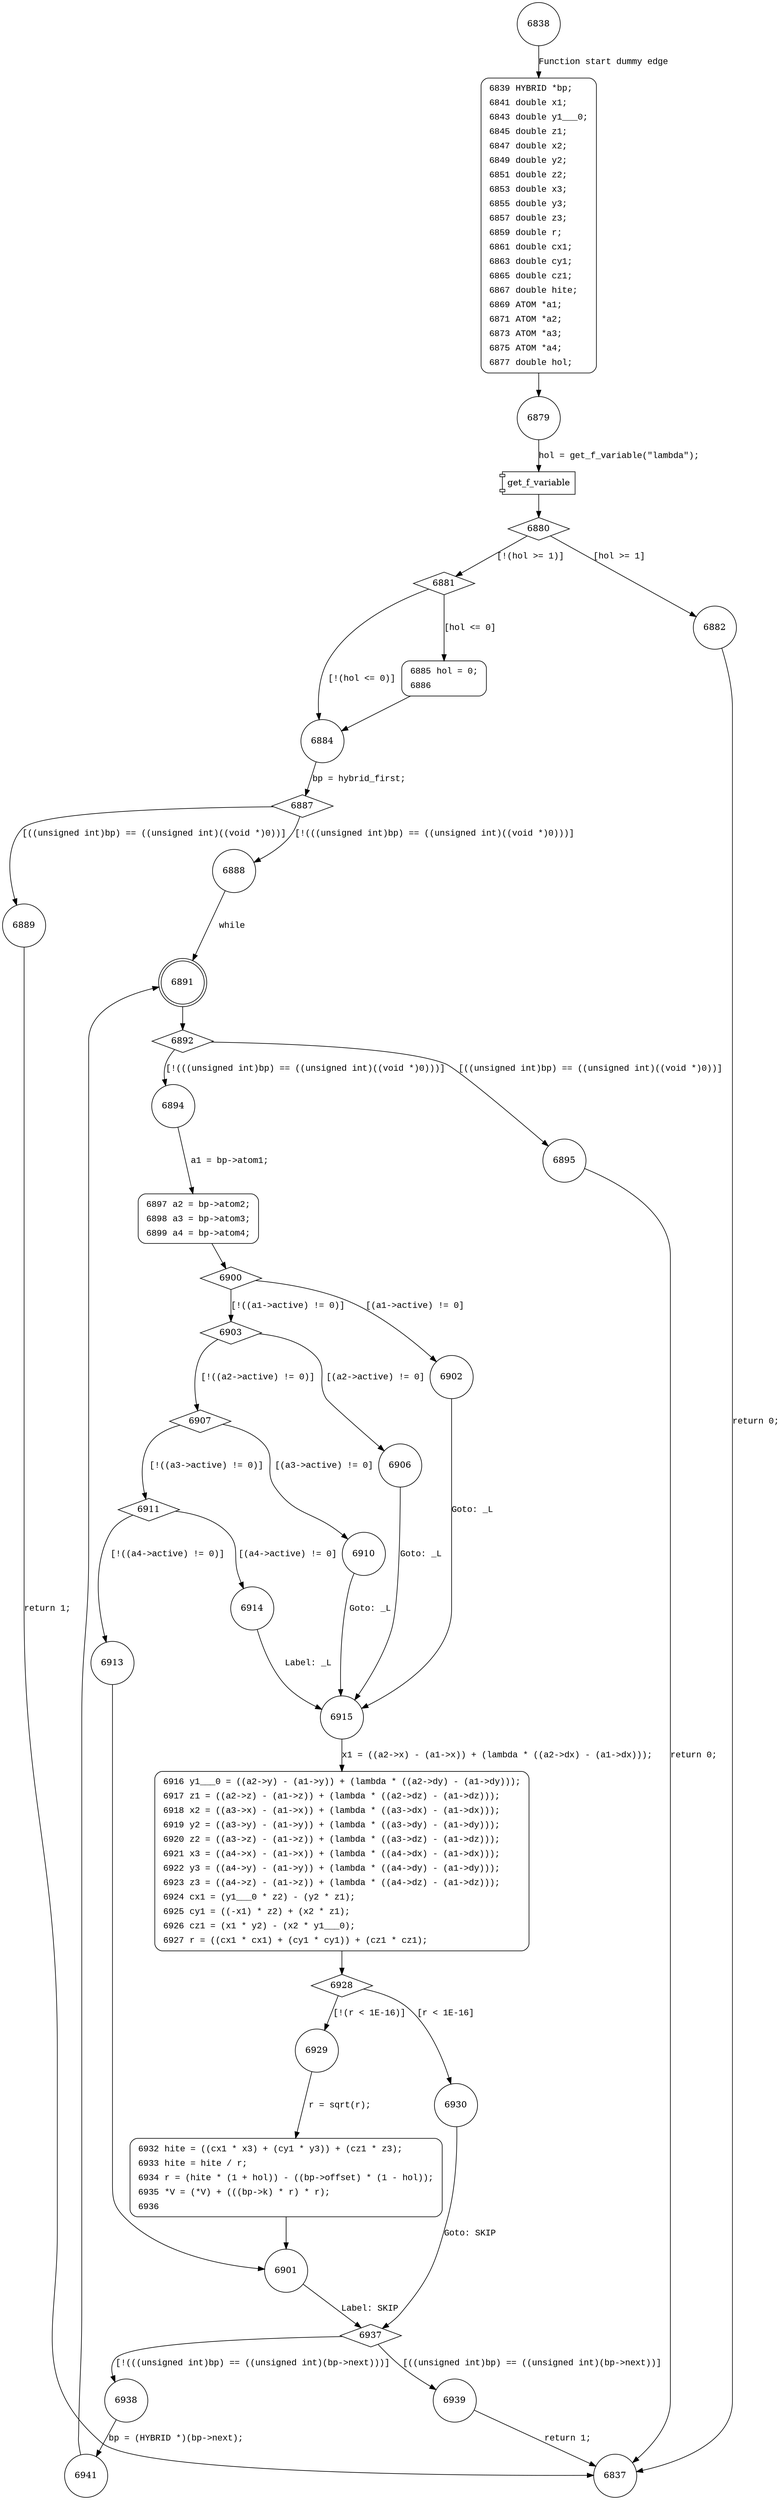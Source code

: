digraph v_ho_hybrid {
6838 [shape="circle"]
6839 [shape="circle"]
6879 [shape="circle"]
6880 [shape="diamond"]
6881 [shape="diamond"]
6882 [shape="circle"]
6884 [shape="circle"]
6885 [shape="circle"]
6887 [shape="diamond"]
6888 [shape="circle"]
6889 [shape="circle"]
6891 [shape="doublecircle"]
6892 [shape="diamond"]
6894 [shape="circle"]
6895 [shape="circle"]
6897 [shape="circle"]
6900 [shape="diamond"]
6903 [shape="diamond"]
6902 [shape="circle"]
6915 [shape="circle"]
6916 [shape="circle"]
6928 [shape="diamond"]
6929 [shape="circle"]
6930 [shape="circle"]
6937 [shape="diamond"]
6938 [shape="circle"]
6939 [shape="circle"]
6941 [shape="circle"]
6932 [shape="circle"]
6901 [shape="circle"]
6907 [shape="diamond"]
6906 [shape="circle"]
6911 [shape="diamond"]
6910 [shape="circle"]
6913 [shape="circle"]
6914 [shape="circle"]
6837 [shape="circle"]
6839 [style="filled,bold" penwidth="1" fillcolor="white" fontname="Courier New" shape="Mrecord" label=<<table border="0" cellborder="0" cellpadding="3" bgcolor="white"><tr><td align="right">6839</td><td align="left">HYBRID *bp;</td></tr><tr><td align="right">6841</td><td align="left">double x1;</td></tr><tr><td align="right">6843</td><td align="left">double y1___0;</td></tr><tr><td align="right">6845</td><td align="left">double z1;</td></tr><tr><td align="right">6847</td><td align="left">double x2;</td></tr><tr><td align="right">6849</td><td align="left">double y2;</td></tr><tr><td align="right">6851</td><td align="left">double z2;</td></tr><tr><td align="right">6853</td><td align="left">double x3;</td></tr><tr><td align="right">6855</td><td align="left">double y3;</td></tr><tr><td align="right">6857</td><td align="left">double z3;</td></tr><tr><td align="right">6859</td><td align="left">double r;</td></tr><tr><td align="right">6861</td><td align="left">double cx1;</td></tr><tr><td align="right">6863</td><td align="left">double cy1;</td></tr><tr><td align="right">6865</td><td align="left">double cz1;</td></tr><tr><td align="right">6867</td><td align="left">double hite;</td></tr><tr><td align="right">6869</td><td align="left">ATOM *a1;</td></tr><tr><td align="right">6871</td><td align="left">ATOM *a2;</td></tr><tr><td align="right">6873</td><td align="left">ATOM *a3;</td></tr><tr><td align="right">6875</td><td align="left">ATOM *a4;</td></tr><tr><td align="right">6877</td><td align="left">double hol;</td></tr></table>>]
6839 -> 6879[label=""]
6885 [style="filled,bold" penwidth="1" fillcolor="white" fontname="Courier New" shape="Mrecord" label=<<table border="0" cellborder="0" cellpadding="3" bgcolor="white"><tr><td align="right">6885</td><td align="left">hol = 0;</td></tr><tr><td align="right">6886</td><td align="left"></td></tr></table>>]
6885 -> 6884[label=""]
6897 [style="filled,bold" penwidth="1" fillcolor="white" fontname="Courier New" shape="Mrecord" label=<<table border="0" cellborder="0" cellpadding="3" bgcolor="white"><tr><td align="right">6897</td><td align="left">a2 = bp-&gt;atom2;</td></tr><tr><td align="right">6898</td><td align="left">a3 = bp-&gt;atom3;</td></tr><tr><td align="right">6899</td><td align="left">a4 = bp-&gt;atom4;</td></tr></table>>]
6897 -> 6900[label=""]
6916 [style="filled,bold" penwidth="1" fillcolor="white" fontname="Courier New" shape="Mrecord" label=<<table border="0" cellborder="0" cellpadding="3" bgcolor="white"><tr><td align="right">6916</td><td align="left">y1___0 = ((a2-&gt;y) - (a1-&gt;y)) + (lambda * ((a2-&gt;dy) - (a1-&gt;dy)));</td></tr><tr><td align="right">6917</td><td align="left">z1 = ((a2-&gt;z) - (a1-&gt;z)) + (lambda * ((a2-&gt;dz) - (a1-&gt;dz)));</td></tr><tr><td align="right">6918</td><td align="left">x2 = ((a3-&gt;x) - (a1-&gt;x)) + (lambda * ((a3-&gt;dx) - (a1-&gt;dx)));</td></tr><tr><td align="right">6919</td><td align="left">y2 = ((a3-&gt;y) - (a1-&gt;y)) + (lambda * ((a3-&gt;dy) - (a1-&gt;dy)));</td></tr><tr><td align="right">6920</td><td align="left">z2 = ((a3-&gt;z) - (a1-&gt;z)) + (lambda * ((a3-&gt;dz) - (a1-&gt;dz)));</td></tr><tr><td align="right">6921</td><td align="left">x3 = ((a4-&gt;x) - (a1-&gt;x)) + (lambda * ((a4-&gt;dx) - (a1-&gt;dx)));</td></tr><tr><td align="right">6922</td><td align="left">y3 = ((a4-&gt;y) - (a1-&gt;y)) + (lambda * ((a4-&gt;dy) - (a1-&gt;dy)));</td></tr><tr><td align="right">6923</td><td align="left">z3 = ((a4-&gt;z) - (a1-&gt;z)) + (lambda * ((a4-&gt;dz) - (a1-&gt;dz)));</td></tr><tr><td align="right">6924</td><td align="left">cx1 = (y1___0 * z2) - (y2 * z1);</td></tr><tr><td align="right">6925</td><td align="left">cy1 = ((-x1) * z2) + (x2 * z1);</td></tr><tr><td align="right">6926</td><td align="left">cz1 = (x1 * y2) - (x2 * y1___0);</td></tr><tr><td align="right">6927</td><td align="left">r = ((cx1 * cx1) + (cy1 * cy1)) + (cz1 * cz1);</td></tr></table>>]
6916 -> 6928[label=""]
6932 [style="filled,bold" penwidth="1" fillcolor="white" fontname="Courier New" shape="Mrecord" label=<<table border="0" cellborder="0" cellpadding="3" bgcolor="white"><tr><td align="right">6932</td><td align="left">hite = ((cx1 * x3) + (cy1 * y3)) + (cz1 * z3);</td></tr><tr><td align="right">6933</td><td align="left">hite = hite / r;</td></tr><tr><td align="right">6934</td><td align="left">r = (hite * (1 + hol)) - ((bp-&gt;offset) * (1 - hol));</td></tr><tr><td align="right">6935</td><td align="left">*V = (*V) + (((bp-&gt;k) * r) * r);</td></tr><tr><td align="right">6936</td><td align="left"></td></tr></table>>]
6932 -> 6901[label=""]
6838 -> 6839 [label="Function start dummy edge" fontname="Courier New"]
100327 [shape="component" label="get_f_variable"]
6879 -> 100327 [label="hol = get_f_variable(\"lambda\");" fontname="Courier New"]
100327 -> 6880 [label="" fontname="Courier New"]
6880 -> 6881 [label="[!(hol >= 1)]" fontname="Courier New"]
6880 -> 6882 [label="[hol >= 1]" fontname="Courier New"]
6881 -> 6884 [label="[!(hol <= 0)]" fontname="Courier New"]
6881 -> 6885 [label="[hol <= 0]" fontname="Courier New"]
6884 -> 6887 [label="bp = hybrid_first;" fontname="Courier New"]
6887 -> 6888 [label="[!(((unsigned int)bp) == ((unsigned int)((void *)0)))]" fontname="Courier New"]
6887 -> 6889 [label="[((unsigned int)bp) == ((unsigned int)((void *)0))]" fontname="Courier New"]
6888 -> 6891 [label="while" fontname="Courier New"]
6891 -> 6892 [label="" fontname="Courier New"]
6892 -> 6894 [label="[!(((unsigned int)bp) == ((unsigned int)((void *)0)))]" fontname="Courier New"]
6892 -> 6895 [label="[((unsigned int)bp) == ((unsigned int)((void *)0))]" fontname="Courier New"]
6894 -> 6897 [label="a1 = bp->atom1;" fontname="Courier New"]
6900 -> 6903 [label="[!((a1->active) != 0)]" fontname="Courier New"]
6900 -> 6902 [label="[(a1->active) != 0]" fontname="Courier New"]
6915 -> 6916 [label="x1 = ((a2->x) - (a1->x)) + (lambda * ((a2->dx) - (a1->dx)));" fontname="Courier New"]
6928 -> 6929 [label="[!(r < 1E-16)]" fontname="Courier New"]
6928 -> 6930 [label="[r < 1E-16]" fontname="Courier New"]
6937 -> 6938 [label="[!(((unsigned int)bp) == ((unsigned int)(bp->next)))]" fontname="Courier New"]
6937 -> 6939 [label="[((unsigned int)bp) == ((unsigned int)(bp->next))]" fontname="Courier New"]
6938 -> 6941 [label="bp = (HYBRID *)(bp->next);" fontname="Courier New"]
6929 -> 6932 [label="r = sqrt(r);" fontname="Courier New"]
6901 -> 6937 [label="Label: SKIP" fontname="Courier New"]
6903 -> 6907 [label="[!((a2->active) != 0)]" fontname="Courier New"]
6903 -> 6906 [label="[(a2->active) != 0]" fontname="Courier New"]
6907 -> 6911 [label="[!((a3->active) != 0)]" fontname="Courier New"]
6907 -> 6910 [label="[(a3->active) != 0]" fontname="Courier New"]
6911 -> 6913 [label="[!((a4->active) != 0)]" fontname="Courier New"]
6911 -> 6914 [label="[(a4->active) != 0]" fontname="Courier New"]
6913 -> 6901 [label="" fontname="Courier New"]
6882 -> 6837 [label="return 0;" fontname="Courier New"]
6889 -> 6837 [label="return 1;" fontname="Courier New"]
6895 -> 6837 [label="return 0;" fontname="Courier New"]
6902 -> 6915 [label="Goto: _L" fontname="Courier New"]
6930 -> 6937 [label="Goto: SKIP" fontname="Courier New"]
6939 -> 6837 [label="return 1;" fontname="Courier New"]
6941 -> 6891 [label="" fontname="Courier New"]
6906 -> 6915 [label="Goto: _L" fontname="Courier New"]
6910 -> 6915 [label="Goto: _L" fontname="Courier New"]
6914 -> 6915 [label="Label: _L" fontname="Courier New"]
}